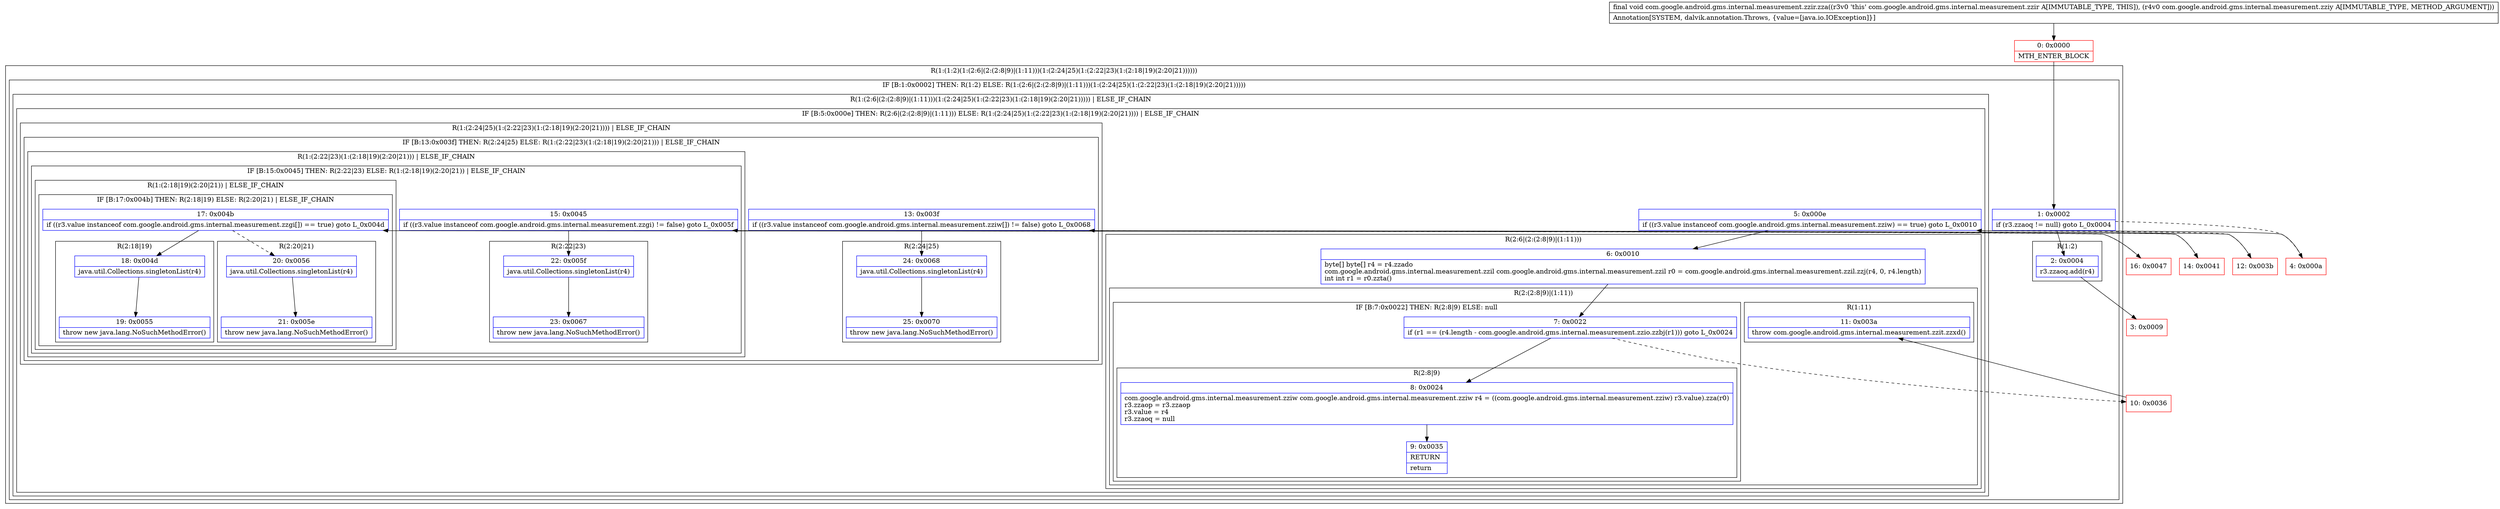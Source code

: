 digraph "CFG forcom.google.android.gms.internal.measurement.zzir.zza(Lcom\/google\/android\/gms\/internal\/measurement\/zziy;)V" {
subgraph cluster_Region_84274357 {
label = "R(1:(1:2)(1:(2:6|(2:(2:8|9)|(1:11)))(1:(2:24|25)(1:(2:22|23)(1:(2:18|19)(2:20|21))))))";
node [shape=record,color=blue];
subgraph cluster_IfRegion_569833801 {
label = "IF [B:1:0x0002] THEN: R(1:2) ELSE: R(1:(2:6|(2:(2:8|9)|(1:11)))(1:(2:24|25)(1:(2:22|23)(1:(2:18|19)(2:20|21)))))";
node [shape=record,color=blue];
Node_1 [shape=record,label="{1\:\ 0x0002|if (r3.zzaoq != null) goto L_0x0004\l}"];
subgraph cluster_Region_1060456243 {
label = "R(1:2)";
node [shape=record,color=blue];
Node_2 [shape=record,label="{2\:\ 0x0004|r3.zzaoq.add(r4)\l}"];
}
subgraph cluster_Region_128987623 {
label = "R(1:(2:6|(2:(2:8|9)|(1:11)))(1:(2:24|25)(1:(2:22|23)(1:(2:18|19)(2:20|21))))) | ELSE_IF_CHAIN\l";
node [shape=record,color=blue];
subgraph cluster_IfRegion_771364320 {
label = "IF [B:5:0x000e] THEN: R(2:6|(2:(2:8|9)|(1:11))) ELSE: R(1:(2:24|25)(1:(2:22|23)(1:(2:18|19)(2:20|21)))) | ELSE_IF_CHAIN\l";
node [shape=record,color=blue];
Node_5 [shape=record,label="{5\:\ 0x000e|if ((r3.value instanceof com.google.android.gms.internal.measurement.zziw) == true) goto L_0x0010\l}"];
subgraph cluster_Region_1586949989 {
label = "R(2:6|(2:(2:8|9)|(1:11)))";
node [shape=record,color=blue];
Node_6 [shape=record,label="{6\:\ 0x0010|byte[] byte[] r4 = r4.zzado\lcom.google.android.gms.internal.measurement.zzil com.google.android.gms.internal.measurement.zzil r0 = com.google.android.gms.internal.measurement.zzil.zzj(r4, 0, r4.length)\lint int r1 = r0.zzta()\l}"];
subgraph cluster_Region_995138983 {
label = "R(2:(2:8|9)|(1:11))";
node [shape=record,color=blue];
subgraph cluster_IfRegion_1221553178 {
label = "IF [B:7:0x0022] THEN: R(2:8|9) ELSE: null";
node [shape=record,color=blue];
Node_7 [shape=record,label="{7\:\ 0x0022|if (r1 == (r4.length \- com.google.android.gms.internal.measurement.zzio.zzbj(r1))) goto L_0x0024\l}"];
subgraph cluster_Region_1785682966 {
label = "R(2:8|9)";
node [shape=record,color=blue];
Node_8 [shape=record,label="{8\:\ 0x0024|com.google.android.gms.internal.measurement.zziw com.google.android.gms.internal.measurement.zziw r4 = ((com.google.android.gms.internal.measurement.zziw) r3.value).zza(r0)\lr3.zzaop = r3.zzaop\lr3.value = r4\lr3.zzaoq = null\l}"];
Node_9 [shape=record,label="{9\:\ 0x0035|RETURN\l|return\l}"];
}
}
subgraph cluster_Region_784947489 {
label = "R(1:11)";
node [shape=record,color=blue];
Node_11 [shape=record,label="{11\:\ 0x003a|throw com.google.android.gms.internal.measurement.zzit.zzxd()\l}"];
}
}
}
subgraph cluster_Region_678455830 {
label = "R(1:(2:24|25)(1:(2:22|23)(1:(2:18|19)(2:20|21)))) | ELSE_IF_CHAIN\l";
node [shape=record,color=blue];
subgraph cluster_IfRegion_1440235501 {
label = "IF [B:13:0x003f] THEN: R(2:24|25) ELSE: R(1:(2:22|23)(1:(2:18|19)(2:20|21))) | ELSE_IF_CHAIN\l";
node [shape=record,color=blue];
Node_13 [shape=record,label="{13\:\ 0x003f|if ((r3.value instanceof com.google.android.gms.internal.measurement.zziw[]) != false) goto L_0x0068\l}"];
subgraph cluster_Region_1784294740 {
label = "R(2:24|25)";
node [shape=record,color=blue];
Node_24 [shape=record,label="{24\:\ 0x0068|java.util.Collections.singletonList(r4)\l}"];
Node_25 [shape=record,label="{25\:\ 0x0070|throw new java.lang.NoSuchMethodError()\l}"];
}
subgraph cluster_Region_238973295 {
label = "R(1:(2:22|23)(1:(2:18|19)(2:20|21))) | ELSE_IF_CHAIN\l";
node [shape=record,color=blue];
subgraph cluster_IfRegion_624265828 {
label = "IF [B:15:0x0045] THEN: R(2:22|23) ELSE: R(1:(2:18|19)(2:20|21)) | ELSE_IF_CHAIN\l";
node [shape=record,color=blue];
Node_15 [shape=record,label="{15\:\ 0x0045|if ((r3.value instanceof com.google.android.gms.internal.measurement.zzgi) != false) goto L_0x005f\l}"];
subgraph cluster_Region_830930552 {
label = "R(2:22|23)";
node [shape=record,color=blue];
Node_22 [shape=record,label="{22\:\ 0x005f|java.util.Collections.singletonList(r4)\l}"];
Node_23 [shape=record,label="{23\:\ 0x0067|throw new java.lang.NoSuchMethodError()\l}"];
}
subgraph cluster_Region_168646033 {
label = "R(1:(2:18|19)(2:20|21)) | ELSE_IF_CHAIN\l";
node [shape=record,color=blue];
subgraph cluster_IfRegion_2001070262 {
label = "IF [B:17:0x004b] THEN: R(2:18|19) ELSE: R(2:20|21) | ELSE_IF_CHAIN\l";
node [shape=record,color=blue];
Node_17 [shape=record,label="{17\:\ 0x004b|if ((r3.value instanceof com.google.android.gms.internal.measurement.zzgi[]) == true) goto L_0x004d\l}"];
subgraph cluster_Region_2125085328 {
label = "R(2:18|19)";
node [shape=record,color=blue];
Node_18 [shape=record,label="{18\:\ 0x004d|java.util.Collections.singletonList(r4)\l}"];
Node_19 [shape=record,label="{19\:\ 0x0055|throw new java.lang.NoSuchMethodError()\l}"];
}
subgraph cluster_Region_2019130883 {
label = "R(2:20|21)";
node [shape=record,color=blue];
Node_20 [shape=record,label="{20\:\ 0x0056|java.util.Collections.singletonList(r4)\l}"];
Node_21 [shape=record,label="{21\:\ 0x005e|throw new java.lang.NoSuchMethodError()\l}"];
}
}
}
}
}
}
}
}
}
}
}
Node_0 [shape=record,color=red,label="{0\:\ 0x0000|MTH_ENTER_BLOCK\l}"];
Node_3 [shape=record,color=red,label="{3\:\ 0x0009}"];
Node_4 [shape=record,color=red,label="{4\:\ 0x000a}"];
Node_10 [shape=record,color=red,label="{10\:\ 0x0036}"];
Node_12 [shape=record,color=red,label="{12\:\ 0x003b}"];
Node_14 [shape=record,color=red,label="{14\:\ 0x0041}"];
Node_16 [shape=record,color=red,label="{16\:\ 0x0047}"];
MethodNode[shape=record,label="{final void com.google.android.gms.internal.measurement.zzir.zza((r3v0 'this' com.google.android.gms.internal.measurement.zzir A[IMMUTABLE_TYPE, THIS]), (r4v0 com.google.android.gms.internal.measurement.zziy A[IMMUTABLE_TYPE, METHOD_ARGUMENT]))  | Annotation[SYSTEM, dalvik.annotation.Throws, \{value=[java.io.IOException]\}]\l}"];
MethodNode -> Node_0;
Node_1 -> Node_2;
Node_1 -> Node_4[style=dashed];
Node_2 -> Node_3;
Node_5 -> Node_6;
Node_5 -> Node_12[style=dashed];
Node_6 -> Node_7;
Node_7 -> Node_8;
Node_7 -> Node_10[style=dashed];
Node_8 -> Node_9;
Node_13 -> Node_14[style=dashed];
Node_13 -> Node_24;
Node_24 -> Node_25;
Node_15 -> Node_16[style=dashed];
Node_15 -> Node_22;
Node_22 -> Node_23;
Node_17 -> Node_18;
Node_17 -> Node_20[style=dashed];
Node_18 -> Node_19;
Node_20 -> Node_21;
Node_0 -> Node_1;
Node_4 -> Node_5;
Node_10 -> Node_11;
Node_12 -> Node_13;
Node_14 -> Node_15;
Node_16 -> Node_17;
}

